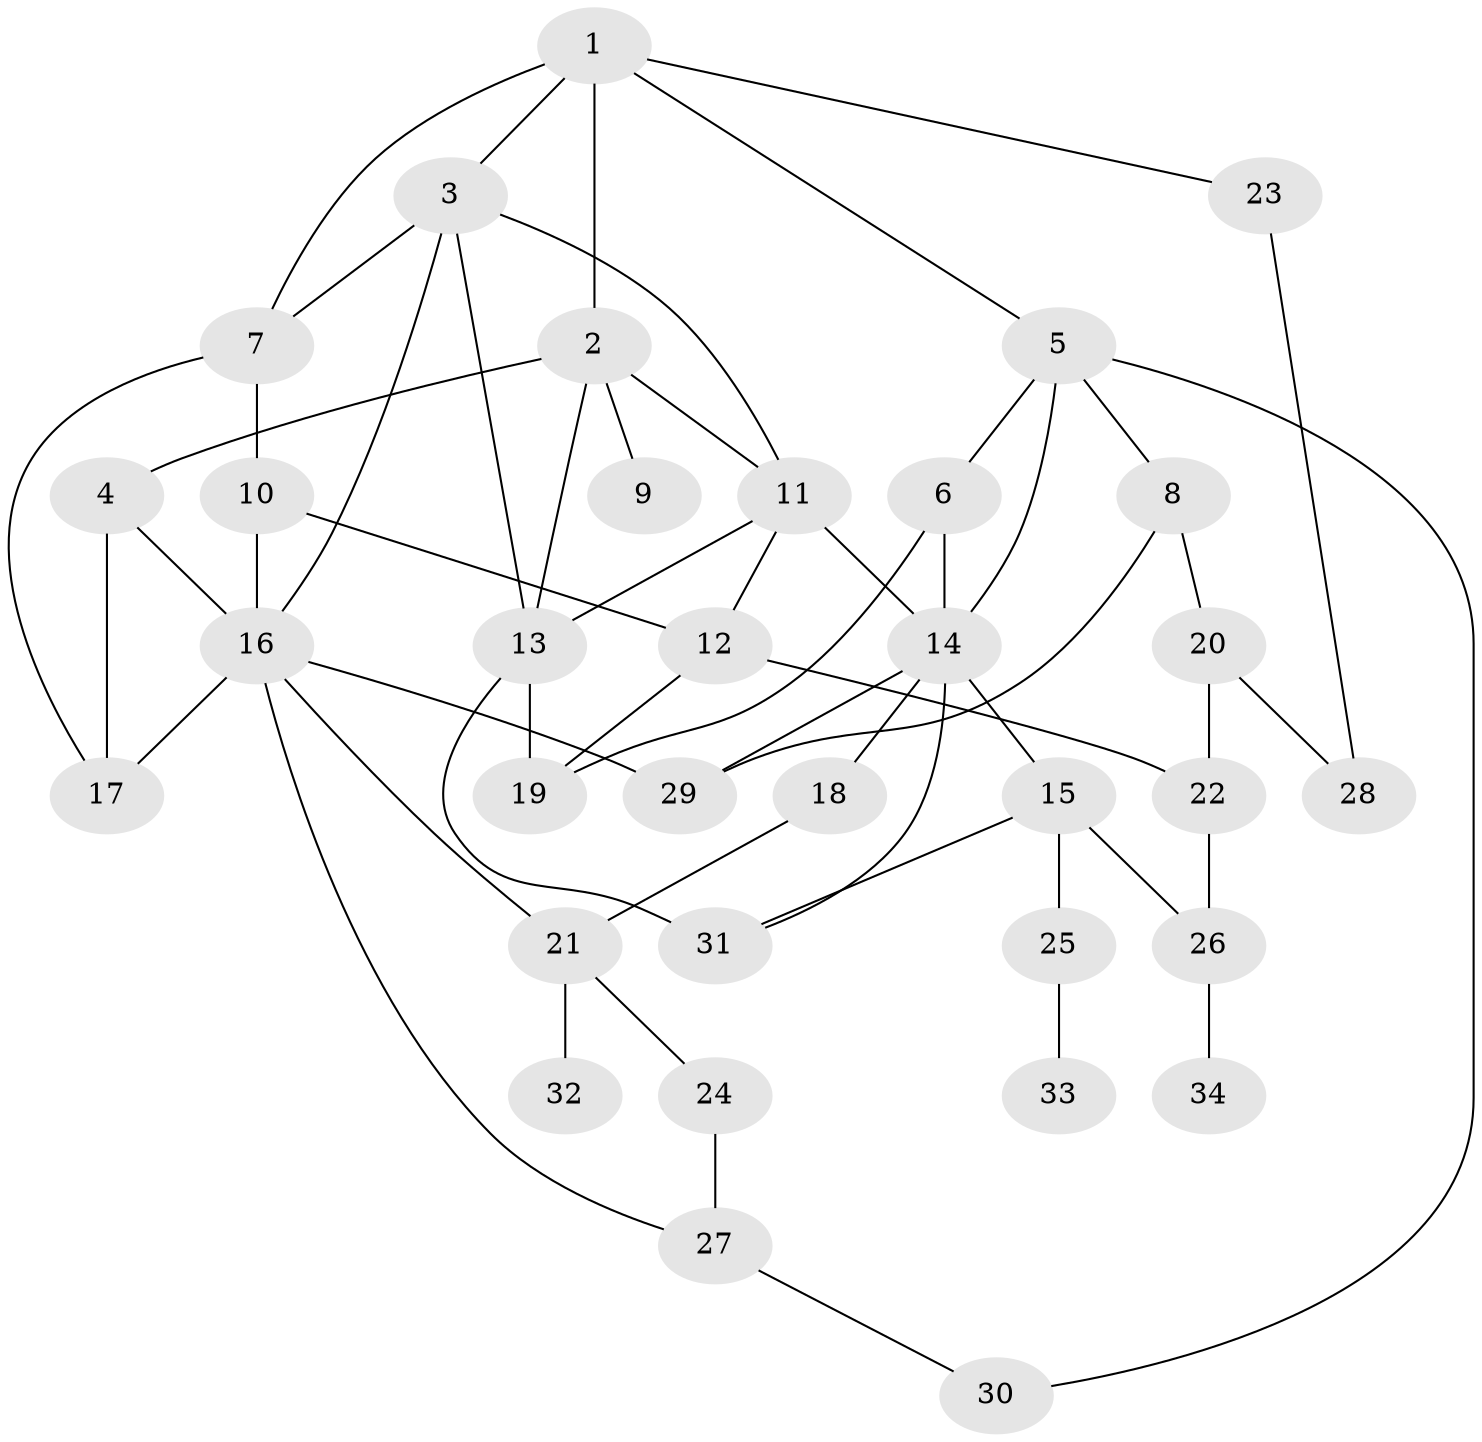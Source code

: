 // original degree distribution, {6: 0.036036036036036036, 5: 0.06306306306306306, 1: 0.2882882882882883, 4: 0.09009009009009009, 7: 0.009009009009009009, 3: 0.17117117117117117, 2: 0.3333333333333333, 9: 0.009009009009009009}
// Generated by graph-tools (version 1.1) at 2025/48/03/04/25 22:48:45]
// undirected, 34 vertices, 56 edges
graph export_dot {
  node [color=gray90,style=filled];
  1;
  2;
  3;
  4;
  5;
  6;
  7;
  8;
  9;
  10;
  11;
  12;
  13;
  14;
  15;
  16;
  17;
  18;
  19;
  20;
  21;
  22;
  23;
  24;
  25;
  26;
  27;
  28;
  29;
  30;
  31;
  32;
  33;
  34;
  1 -- 2 [weight=1.0];
  1 -- 3 [weight=1.0];
  1 -- 5 [weight=1.0];
  1 -- 7 [weight=1.0];
  1 -- 23 [weight=1.0];
  2 -- 4 [weight=1.0];
  2 -- 9 [weight=1.0];
  2 -- 11 [weight=1.0];
  2 -- 13 [weight=1.0];
  3 -- 7 [weight=1.0];
  3 -- 11 [weight=2.0];
  3 -- 13 [weight=2.0];
  3 -- 16 [weight=1.0];
  4 -- 16 [weight=2.0];
  4 -- 17 [weight=1.0];
  5 -- 6 [weight=1.0];
  5 -- 8 [weight=1.0];
  5 -- 14 [weight=1.0];
  5 -- 30 [weight=1.0];
  6 -- 14 [weight=1.0];
  6 -- 19 [weight=1.0];
  7 -- 10 [weight=1.0];
  7 -- 17 [weight=1.0];
  8 -- 20 [weight=1.0];
  8 -- 29 [weight=1.0];
  10 -- 12 [weight=1.0];
  10 -- 16 [weight=1.0];
  11 -- 12 [weight=2.0];
  11 -- 13 [weight=2.0];
  11 -- 14 [weight=1.0];
  12 -- 19 [weight=1.0];
  12 -- 22 [weight=1.0];
  13 -- 19 [weight=2.0];
  13 -- 31 [weight=2.0];
  14 -- 15 [weight=1.0];
  14 -- 18 [weight=1.0];
  14 -- 29 [weight=1.0];
  14 -- 31 [weight=1.0];
  15 -- 25 [weight=1.0];
  15 -- 26 [weight=1.0];
  15 -- 31 [weight=1.0];
  16 -- 17 [weight=1.0];
  16 -- 21 [weight=1.0];
  16 -- 27 [weight=1.0];
  16 -- 29 [weight=1.0];
  18 -- 21 [weight=1.0];
  20 -- 22 [weight=1.0];
  20 -- 28 [weight=1.0];
  21 -- 24 [weight=1.0];
  21 -- 32 [weight=1.0];
  22 -- 26 [weight=1.0];
  23 -- 28 [weight=1.0];
  24 -- 27 [weight=1.0];
  25 -- 33 [weight=1.0];
  26 -- 34 [weight=1.0];
  27 -- 30 [weight=1.0];
}
